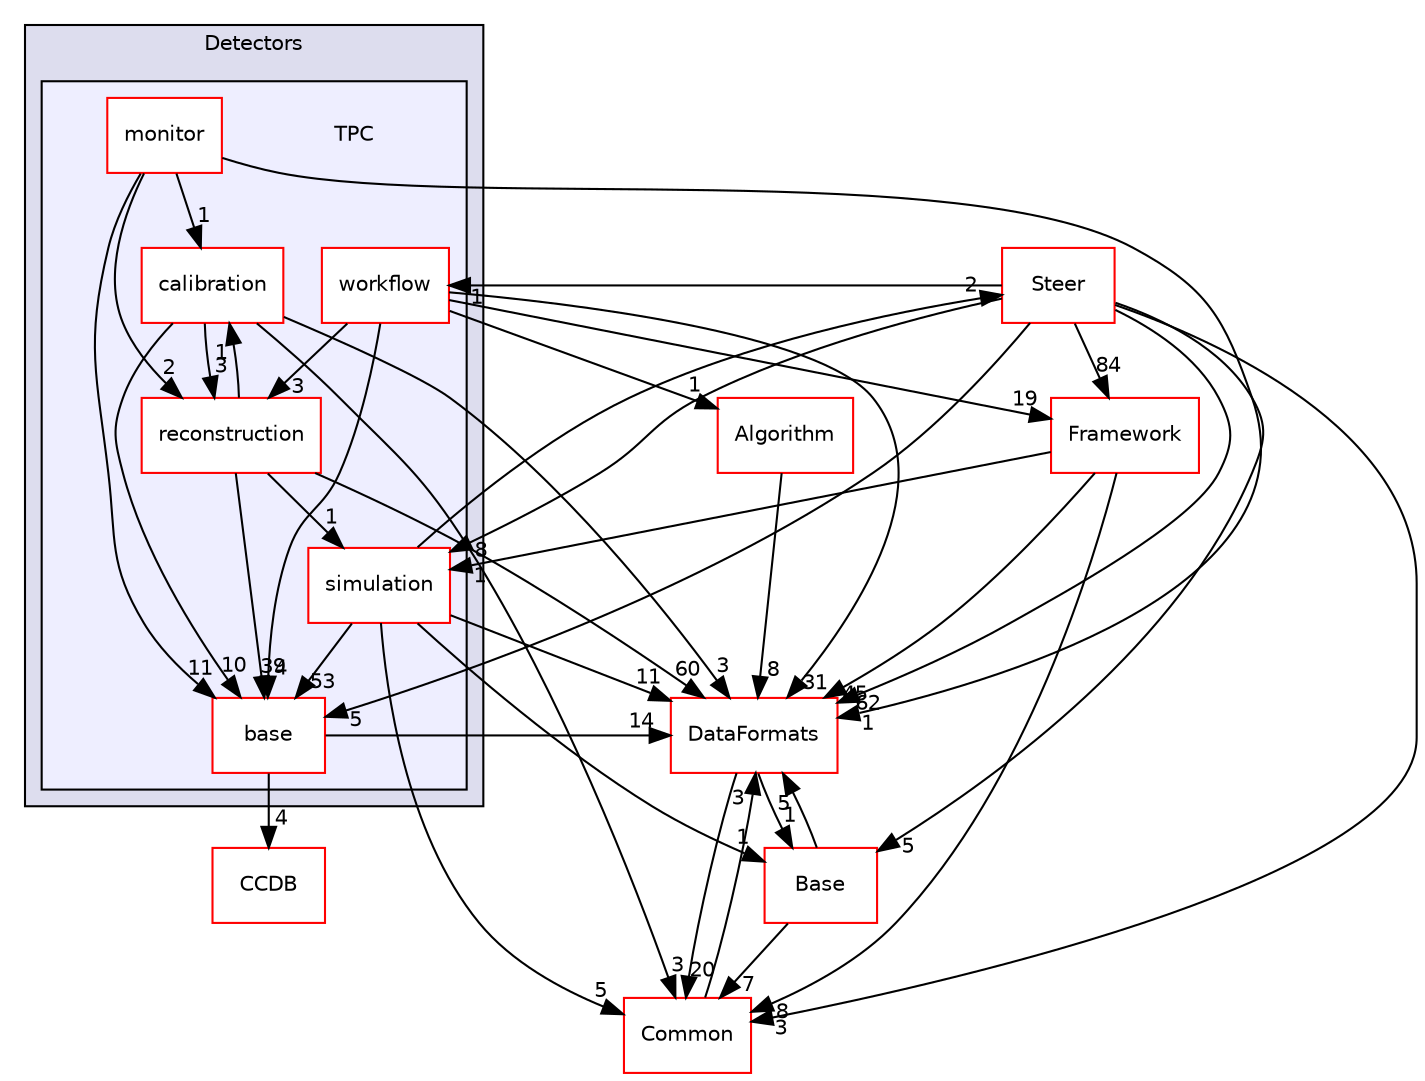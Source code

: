 digraph "/home/travis/build/AliceO2Group/AliceO2/Detectors/TPC" {
  bgcolor=transparent;
  compound=true
  node [ fontsize="10", fontname="Helvetica"];
  edge [ labelfontsize="10", labelfontname="Helvetica"];
  subgraph clusterdir_051dca18e802f8e9474f2e30d29c04e0 {
    graph [ bgcolor="#ddddee", pencolor="black", label="Detectors" fontname="Helvetica", fontsize="10", URL="dir_051dca18e802f8e9474f2e30d29c04e0.html"]
  subgraph clusterdir_a597e8e061b11201a1dff411feb10d0b {
    graph [ bgcolor="#eeeeff", pencolor="black", label="" URL="dir_a597e8e061b11201a1dff411feb10d0b.html"];
    dir_a597e8e061b11201a1dff411feb10d0b [shape=plaintext label="TPC"];
    dir_677b030cc750909e4cd27413873678d8 [shape=box label="base" color="red" fillcolor="white" style="filled" URL="dir_677b030cc750909e4cd27413873678d8.html"];
    dir_4995562033b321477cfe3c34a14a5189 [shape=box label="calibration" color="red" fillcolor="white" style="filled" URL="dir_4995562033b321477cfe3c34a14a5189.html"];
    dir_c8aedc994017b243e124cedd663b3bbb [shape=box label="monitor" color="red" fillcolor="white" style="filled" URL="dir_c8aedc994017b243e124cedd663b3bbb.html"];
    dir_a5de047958dd458e809773c6ffaa8478 [shape=box label="reconstruction" color="red" fillcolor="white" style="filled" URL="dir_a5de047958dd458e809773c6ffaa8478.html"];
    dir_7f309bec8670bb3fb666e7e061b24659 [shape=box label="simulation" color="red" fillcolor="white" style="filled" URL="dir_7f309bec8670bb3fb666e7e061b24659.html"];
    dir_9cc61f72f781098a662027b321784562 [shape=box label="workflow" color="red" fillcolor="white" style="filled" URL="dir_9cc61f72f781098a662027b321784562.html"];
  }
  }
  dir_40b4a122691869ee86baf7f2711ed718 [shape=box label="Steer" color="red" URL="dir_40b4a122691869ee86baf7f2711ed718.html"];
  dir_4ab6b4cc6a7edbff49100e9123df213f [shape=box label="Common" color="red" URL="dir_4ab6b4cc6a7edbff49100e9123df213f.html"];
  dir_6af676bf18881990e4083e191d0e63e0 [shape=box label="CCDB" color="red" URL="dir_6af676bf18881990e4083e191d0e63e0.html"];
  dir_37c90836491b695b472bf98d1be8336b [shape=box label="Base" color="red" URL="dir_37c90836491b695b472bf98d1be8336b.html"];
  dir_8ba487e25de5ee77e05e9dce7582cb98 [shape=box label="Algorithm" color="red" URL="dir_8ba487e25de5ee77e05e9dce7582cb98.html"];
  dir_bcbb2cf9a3d3d83e5515c82071a07177 [shape=box label="Framework" color="red" URL="dir_bcbb2cf9a3d3d83e5515c82071a07177.html"];
  dir_2171f7ec022c5423887b07c69b2f5b48 [shape=box label="DataFormats" color="red" URL="dir_2171f7ec022c5423887b07c69b2f5b48.html"];
  dir_7f309bec8670bb3fb666e7e061b24659->dir_40b4a122691869ee86baf7f2711ed718 [headlabel="2", labeldistance=1.5 headhref="dir_000192_000426.html"];
  dir_7f309bec8670bb3fb666e7e061b24659->dir_677b030cc750909e4cd27413873678d8 [headlabel="53", labeldistance=1.5 headhref="dir_000192_000232.html"];
  dir_7f309bec8670bb3fb666e7e061b24659->dir_4ab6b4cc6a7edbff49100e9123df213f [headlabel="5", labeldistance=1.5 headhref="dir_000192_000016.html"];
  dir_7f309bec8670bb3fb666e7e061b24659->dir_37c90836491b695b472bf98d1be8336b [headlabel="1", labeldistance=1.5 headhref="dir_000192_000158.html"];
  dir_7f309bec8670bb3fb666e7e061b24659->dir_2171f7ec022c5423887b07c69b2f5b48 [headlabel="11", labeldistance=1.5 headhref="dir_000192_000056.html"];
  dir_40b4a122691869ee86baf7f2711ed718->dir_7f309bec8670bb3fb666e7e061b24659 [headlabel="8", labeldistance=1.5 headhref="dir_000426_000192.html"];
  dir_40b4a122691869ee86baf7f2711ed718->dir_9cc61f72f781098a662027b321784562 [headlabel="1", labeldistance=1.5 headhref="dir_000426_000358.html"];
  dir_40b4a122691869ee86baf7f2711ed718->dir_677b030cc750909e4cd27413873678d8 [headlabel="5", labeldistance=1.5 headhref="dir_000426_000232.html"];
  dir_40b4a122691869ee86baf7f2711ed718->dir_4ab6b4cc6a7edbff49100e9123df213f [headlabel="3", labeldistance=1.5 headhref="dir_000426_000016.html"];
  dir_40b4a122691869ee86baf7f2711ed718->dir_37c90836491b695b472bf98d1be8336b [headlabel="5", labeldistance=1.5 headhref="dir_000426_000158.html"];
  dir_40b4a122691869ee86baf7f2711ed718->dir_bcbb2cf9a3d3d83e5515c82071a07177 [headlabel="84", labeldistance=1.5 headhref="dir_000426_000037.html"];
  dir_40b4a122691869ee86baf7f2711ed718->dir_2171f7ec022c5423887b07c69b2f5b48 [headlabel="62", labeldistance=1.5 headhref="dir_000426_000056.html"];
  dir_4995562033b321477cfe3c34a14a5189->dir_677b030cc750909e4cd27413873678d8 [headlabel="10", labeldistance=1.5 headhref="dir_000342_000232.html"];
  dir_4995562033b321477cfe3c34a14a5189->dir_4ab6b4cc6a7edbff49100e9123df213f [headlabel="3", labeldistance=1.5 headhref="dir_000342_000016.html"];
  dir_4995562033b321477cfe3c34a14a5189->dir_a5de047958dd458e809773c6ffaa8478 [headlabel="3", labeldistance=1.5 headhref="dir_000342_000276.html"];
  dir_4995562033b321477cfe3c34a14a5189->dir_2171f7ec022c5423887b07c69b2f5b48 [headlabel="3", labeldistance=1.5 headhref="dir_000342_000056.html"];
  dir_9cc61f72f781098a662027b321784562->dir_677b030cc750909e4cd27413873678d8 [headlabel="4", labeldistance=1.5 headhref="dir_000358_000232.html"];
  dir_9cc61f72f781098a662027b321784562->dir_a5de047958dd458e809773c6ffaa8478 [headlabel="3", labeldistance=1.5 headhref="dir_000358_000276.html"];
  dir_9cc61f72f781098a662027b321784562->dir_8ba487e25de5ee77e05e9dce7582cb98 [headlabel="1", labeldistance=1.5 headhref="dir_000358_000000.html"];
  dir_9cc61f72f781098a662027b321784562->dir_bcbb2cf9a3d3d83e5515c82071a07177 [headlabel="19", labeldistance=1.5 headhref="dir_000358_000037.html"];
  dir_9cc61f72f781098a662027b321784562->dir_2171f7ec022c5423887b07c69b2f5b48 [headlabel="31", labeldistance=1.5 headhref="dir_000358_000056.html"];
  dir_677b030cc750909e4cd27413873678d8->dir_6af676bf18881990e4083e191d0e63e0 [headlabel="4", labeldistance=1.5 headhref="dir_000232_000004.html"];
  dir_677b030cc750909e4cd27413873678d8->dir_2171f7ec022c5423887b07c69b2f5b48 [headlabel="14", labeldistance=1.5 headhref="dir_000232_000056.html"];
  dir_4ab6b4cc6a7edbff49100e9123df213f->dir_2171f7ec022c5423887b07c69b2f5b48 [headlabel="3", labeldistance=1.5 headhref="dir_000016_000056.html"];
  dir_a5de047958dd458e809773c6ffaa8478->dir_7f309bec8670bb3fb666e7e061b24659 [headlabel="1", labeldistance=1.5 headhref="dir_000276_000192.html"];
  dir_a5de047958dd458e809773c6ffaa8478->dir_4995562033b321477cfe3c34a14a5189 [headlabel="1", labeldistance=1.5 headhref="dir_000276_000342.html"];
  dir_a5de047958dd458e809773c6ffaa8478->dir_677b030cc750909e4cd27413873678d8 [headlabel="39", labeldistance=1.5 headhref="dir_000276_000232.html"];
  dir_a5de047958dd458e809773c6ffaa8478->dir_2171f7ec022c5423887b07c69b2f5b48 [headlabel="60", labeldistance=1.5 headhref="dir_000276_000056.html"];
  dir_37c90836491b695b472bf98d1be8336b->dir_4ab6b4cc6a7edbff49100e9123df213f [headlabel="7", labeldistance=1.5 headhref="dir_000158_000016.html"];
  dir_37c90836491b695b472bf98d1be8336b->dir_2171f7ec022c5423887b07c69b2f5b48 [headlabel="5", labeldistance=1.5 headhref="dir_000158_000056.html"];
  dir_8ba487e25de5ee77e05e9dce7582cb98->dir_2171f7ec022c5423887b07c69b2f5b48 [headlabel="8", labeldistance=1.5 headhref="dir_000000_000056.html"];
  dir_c8aedc994017b243e124cedd663b3bbb->dir_4995562033b321477cfe3c34a14a5189 [headlabel="1", labeldistance=1.5 headhref="dir_000347_000342.html"];
  dir_c8aedc994017b243e124cedd663b3bbb->dir_677b030cc750909e4cd27413873678d8 [headlabel="11", labeldistance=1.5 headhref="dir_000347_000232.html"];
  dir_c8aedc994017b243e124cedd663b3bbb->dir_a5de047958dd458e809773c6ffaa8478 [headlabel="2", labeldistance=1.5 headhref="dir_000347_000276.html"];
  dir_c8aedc994017b243e124cedd663b3bbb->dir_2171f7ec022c5423887b07c69b2f5b48 [headlabel="1", labeldistance=1.5 headhref="dir_000347_000056.html"];
  dir_bcbb2cf9a3d3d83e5515c82071a07177->dir_7f309bec8670bb3fb666e7e061b24659 [headlabel="1", labeldistance=1.5 headhref="dir_000037_000192.html"];
  dir_bcbb2cf9a3d3d83e5515c82071a07177->dir_4ab6b4cc6a7edbff49100e9123df213f [headlabel="8", labeldistance=1.5 headhref="dir_000037_000016.html"];
  dir_bcbb2cf9a3d3d83e5515c82071a07177->dir_2171f7ec022c5423887b07c69b2f5b48 [headlabel="45", labeldistance=1.5 headhref="dir_000037_000056.html"];
  dir_2171f7ec022c5423887b07c69b2f5b48->dir_4ab6b4cc6a7edbff49100e9123df213f [headlabel="20", labeldistance=1.5 headhref="dir_000056_000016.html"];
  dir_2171f7ec022c5423887b07c69b2f5b48->dir_37c90836491b695b472bf98d1be8336b [headlabel="1", labeldistance=1.5 headhref="dir_000056_000158.html"];
}
